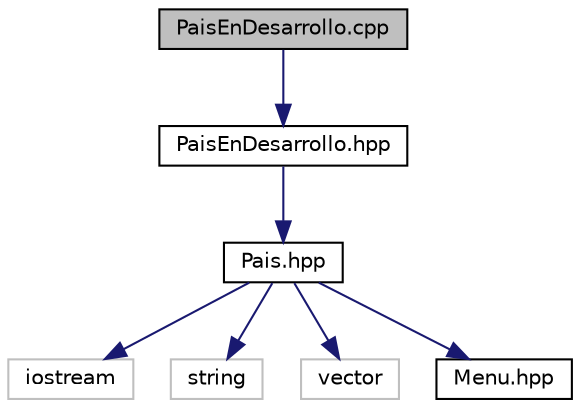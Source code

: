 digraph "PaisEnDesarrollo.cpp"
{
 // LATEX_PDF_SIZE
  edge [fontname="Helvetica",fontsize="10",labelfontname="Helvetica",labelfontsize="10"];
  node [fontname="Helvetica",fontsize="10",shape=record];
  Node1 [label="PaisEnDesarrollo.cpp",height=0.2,width=0.4,color="black", fillcolor="grey75", style="filled", fontcolor="black",tooltip=" "];
  Node1 -> Node2 [color="midnightblue",fontsize="10",style="solid",fontname="Helvetica"];
  Node2 [label="PaisEnDesarrollo.hpp",height=0.2,width=0.4,color="black", fillcolor="white", style="filled",URL="$_pais_en_desarrollo_8hpp.html",tooltip="Se define la clase PaisEnDesarrollo, que se instanciara en objetos."];
  Node2 -> Node3 [color="midnightblue",fontsize="10",style="solid",fontname="Helvetica"];
  Node3 [label="Pais.hpp",height=0.2,width=0.4,color="black", fillcolor="white", style="filled",URL="$_pais_8hpp.html",tooltip="Se define la clase Pais que heredara a PaisPrimerMundo y PaisEnDesarrollo."];
  Node3 -> Node4 [color="midnightblue",fontsize="10",style="solid",fontname="Helvetica"];
  Node4 [label="iostream",height=0.2,width=0.4,color="grey75", fillcolor="white", style="filled",tooltip=" "];
  Node3 -> Node5 [color="midnightblue",fontsize="10",style="solid",fontname="Helvetica"];
  Node5 [label="string",height=0.2,width=0.4,color="grey75", fillcolor="white", style="filled",tooltip=" "];
  Node3 -> Node6 [color="midnightblue",fontsize="10",style="solid",fontname="Helvetica"];
  Node6 [label="vector",height=0.2,width=0.4,color="grey75", fillcolor="white", style="filled",tooltip=" "];
  Node3 -> Node7 [color="midnightblue",fontsize="10",style="solid",fontname="Helvetica"];
  Node7 [label="Menu.hpp",height=0.2,width=0.4,color="black", fillcolor="white", style="filled",URL="$_menu_8hpp.html",tooltip="Se definen los enums empleados para menus."];
}
